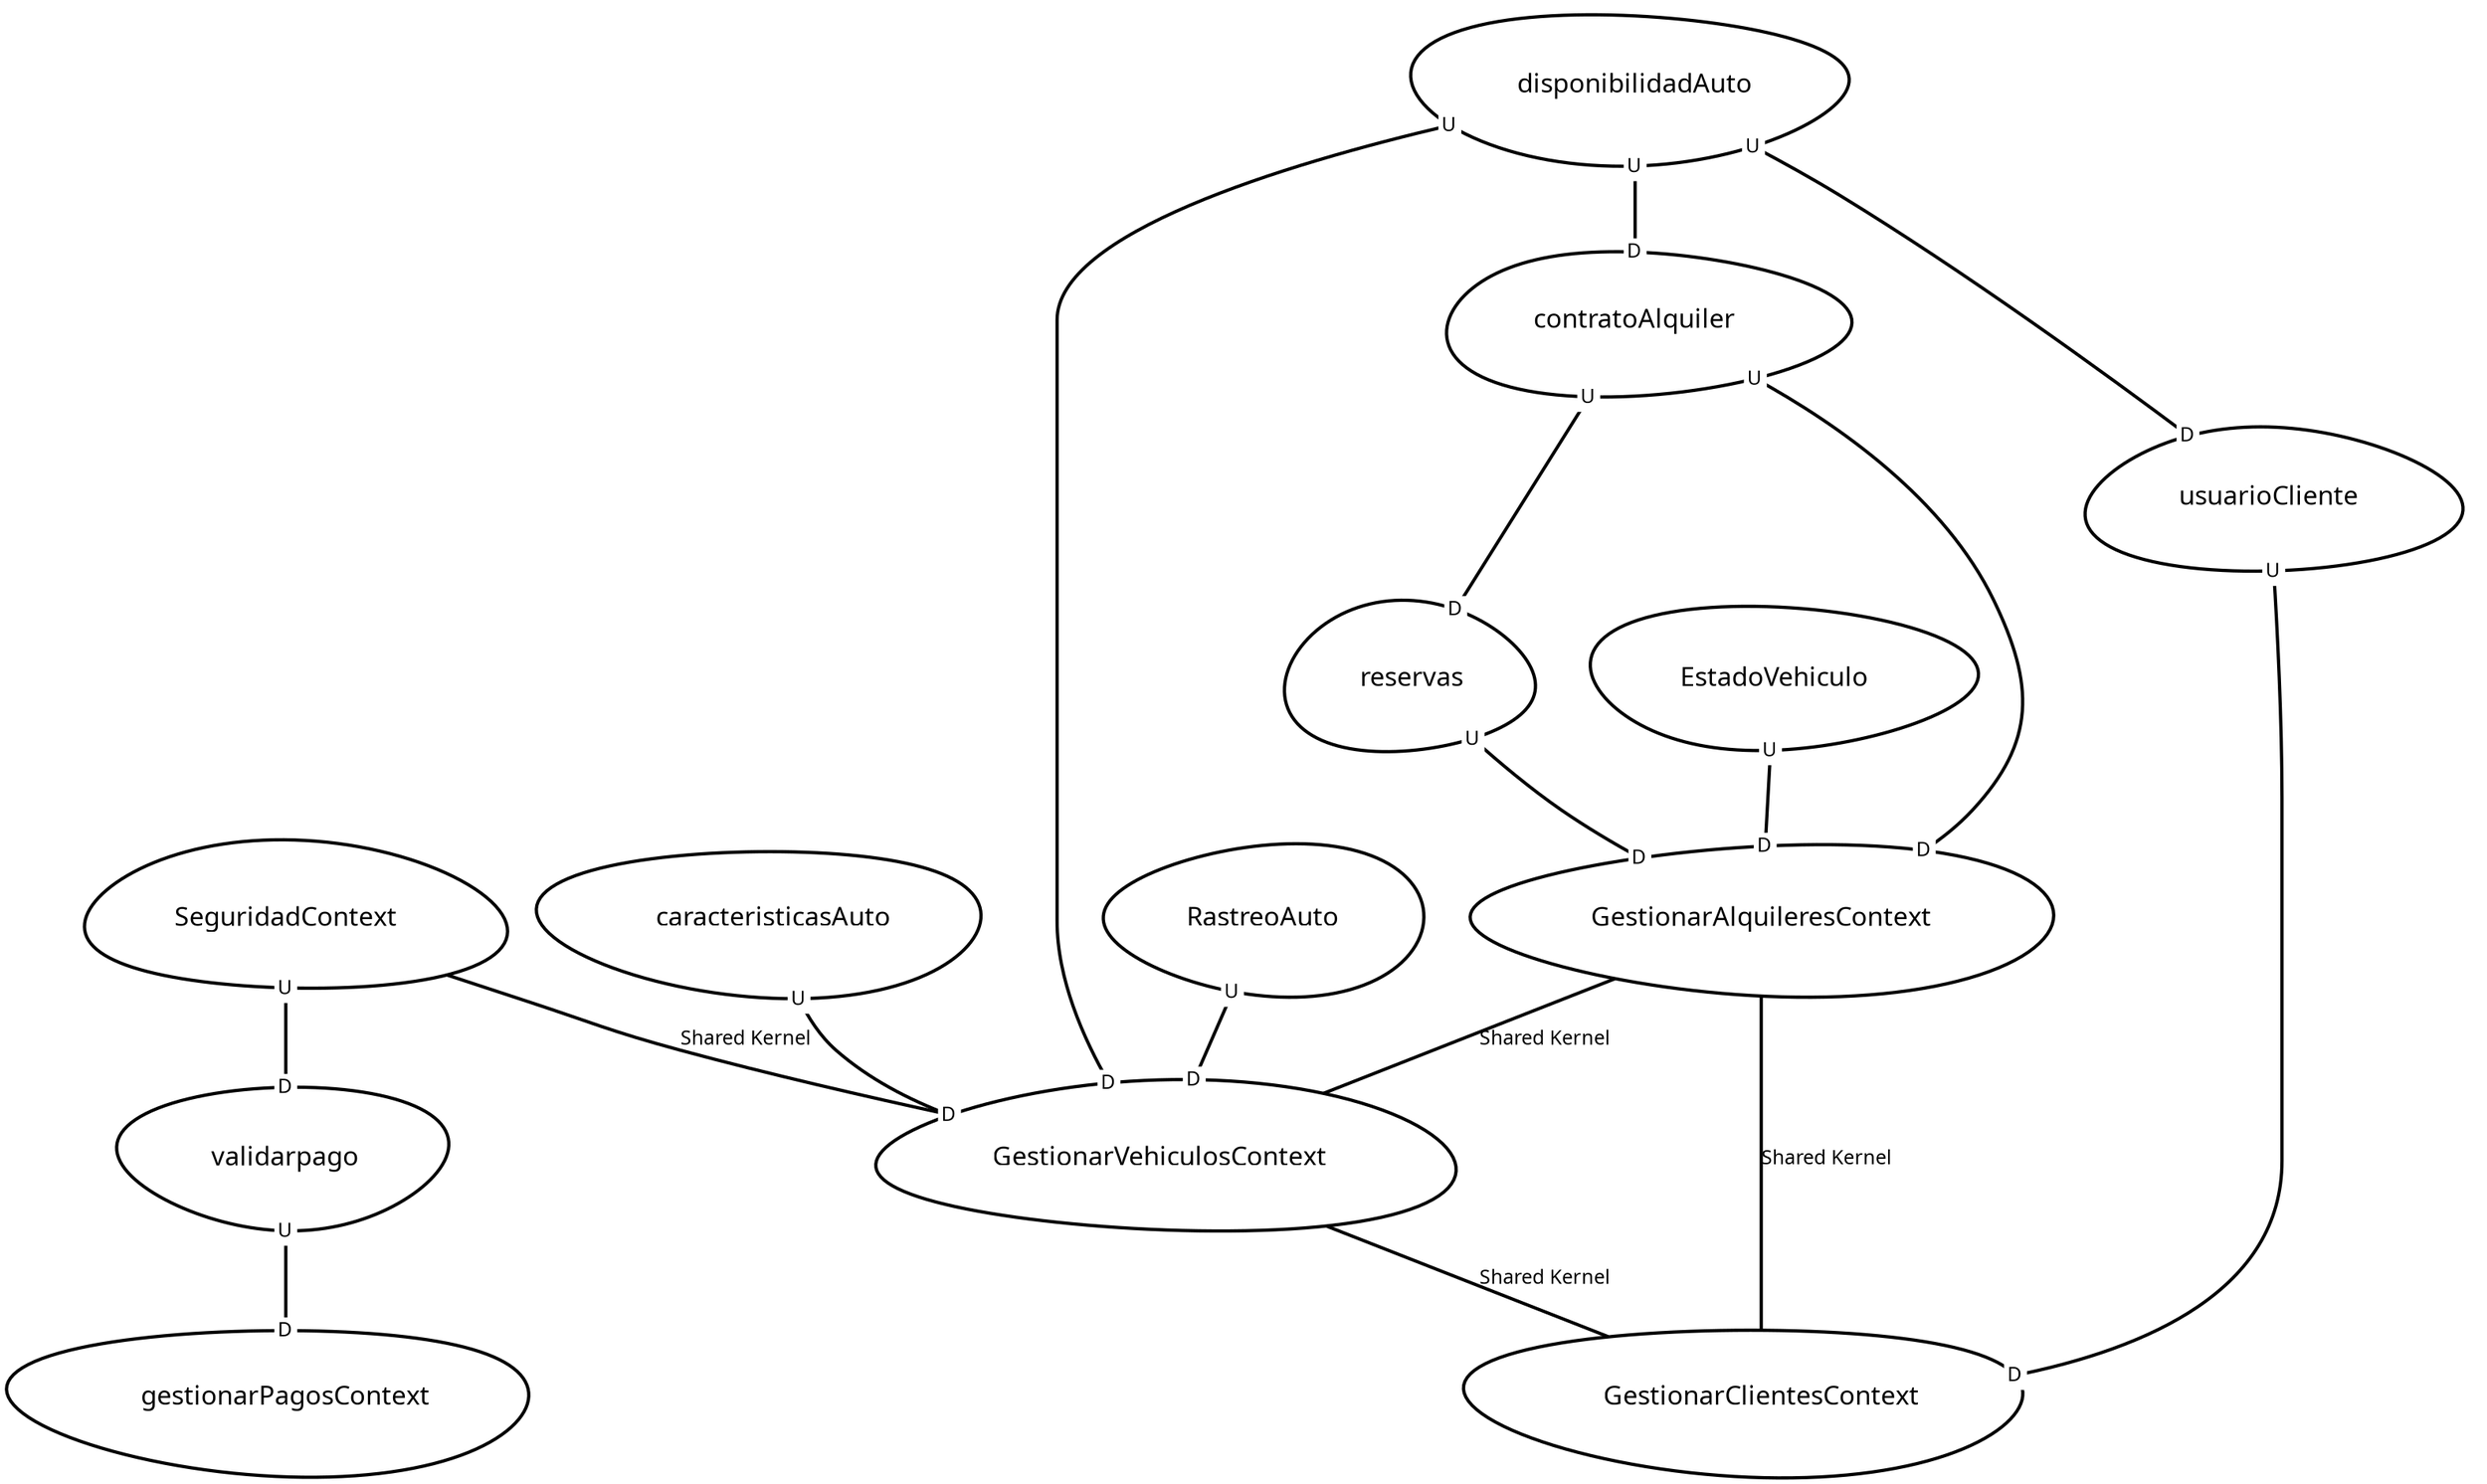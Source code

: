 digraph "ContextMapGraph" {
graph ["imagepath"="/tmp/GraphvizJava"]
"EstadoVehiculo" ["margin"="0.3","orientation"="162","shape"="egg","fontsize"="16","style"="bold","label"="EstadoVehiculo\n","fontname"="sans-serif"]
"GestionarAlquileresContext" ["margin"="0.3","orientation"="84","shape"="egg","fontsize"="16","style"="bold","label"="GestionarAlquileresContext\n","fontname"="sans-serif"]
"GestionarClientesContext" ["margin"="0.3","orientation"="309","shape"="egg","fontsize"="16","style"="bold","label"="GestionarClientesContext\n","fontname"="sans-serif"]
"GestionarVehiculosContext" ["margin"="0.3","orientation"="108","shape"="egg","fontsize"="16","style"="bold","label"="GestionarVehiculosContext\n","fontname"="sans-serif"]
"RastreoAuto" ["margin"="0.3","orientation"="86","shape"="egg","fontsize"="16","style"="bold","label"="RastreoAuto\n","fontname"="sans-serif"]
"SeguridadContext" ["margin"="0.3","orientation"="121","shape"="egg","fontsize"="16","style"="bold","label"="SeguridadContext\n","fontname"="sans-serif"]
"validarpago" ["margin"="0.3","orientation"="186","shape"="egg","fontsize"="16","style"="bold","label"="validarpago\n","fontname"="sans-serif"]
"gestionarPagosContext" ["margin"="0.3","orientation"="312","shape"="egg","fontsize"="16","style"="bold","label"="gestionarPagosContext\n","fontname"="sans-serif"]
"caracteristicasAuto" ["margin"="0.3","orientation"="311","shape"="egg","fontsize"="16","style"="bold","label"="caracteristicasAuto\n","fontname"="sans-serif"]
"contratoAlquiler" ["margin"="0.3","orientation"="27","shape"="egg","fontsize"="16","style"="bold","label"="contratoAlquiler\n","fontname"="sans-serif"]
"reservas" ["margin"="0.3","orientation"="252","shape"="egg","fontsize"="16","style"="bold","label"="reservas\n","fontname"="sans-serif"]
"disponibilidadAuto" ["margin"="0.3","orientation"="290","shape"="egg","fontsize"="16","style"="bold","label"="disponibilidadAuto\n","fontname"="sans-serif"]
"usuarioCliente" ["margin"="0.3","orientation"="9","shape"="egg","fontsize"="16","style"="bold","label"="usuarioCliente\n","fontname"="sans-serif"]
"EstadoVehiculo" -> "GestionarAlquileresContext" ["headlabel"=<<table cellspacing="0" cellborder="0" border="0">
<tr><td bgcolor="white">D</td></tr>
</table>>,"labeldistance"="0","fontsize"="12","taillabel"=<<table cellspacing="0" cellborder="0" border="0">
<tr><td bgcolor="white">U</td></tr>
</table>>,"style"="bold","label"="                                        ","dir"="none","fontname"="sans-serif"]
"GestionarAlquileresContext" -> "GestionarClientesContext" ["fontsize"="12","style"="bold","label"="Shared Kernel","dir"="none","fontname"="sans-serif"]
"GestionarAlquileresContext" -> "GestionarVehiculosContext" ["fontsize"="12","style"="bold","label"="Shared Kernel","dir"="none","fontname"="sans-serif"]
"GestionarVehiculosContext" -> "GestionarClientesContext" ["fontsize"="12","style"="bold","label"="Shared Kernel","dir"="none","fontname"="sans-serif"]
"RastreoAuto" -> "GestionarVehiculosContext" ["headlabel"=<<table cellspacing="0" cellborder="0" border="0">
<tr><td bgcolor="white">D</td></tr>
</table>>,"labeldistance"="0","fontsize"="12","taillabel"=<<table cellspacing="0" cellborder="0" border="0">
<tr><td bgcolor="white">U</td></tr>
</table>>,"style"="bold","label"="                                        ","dir"="none","fontname"="sans-serif"]
"SeguridadContext" -> "validarpago" ["headlabel"=<<table cellspacing="0" cellborder="0" border="0">
<tr><td bgcolor="white">D</td></tr>
</table>>,"labeldistance"="0","fontsize"="12","taillabel"=<<table cellspacing="0" cellborder="0" border="0">
<tr><td bgcolor="white">U</td></tr>
</table>>,"style"="bold","label"="                                        ","dir"="none","fontname"="sans-serif"]
"SeguridadContext" -> "GestionarVehiculosContext" ["fontsize"="12","style"="bold","label"="Shared Kernel","dir"="none","fontname"="sans-serif"]
"validarpago" -> "gestionarPagosContext" ["headlabel"=<<table cellspacing="0" cellborder="0" border="0">
<tr><td bgcolor="white">D</td></tr>
</table>>,"labeldistance"="0","fontsize"="12","taillabel"=<<table cellspacing="0" cellborder="0" border="0">
<tr><td bgcolor="white">U</td></tr>
</table>>,"style"="bold","label"="                                        ","dir"="none","fontname"="sans-serif"]
"caracteristicasAuto" -> "GestionarVehiculosContext" ["headlabel"=<<table cellspacing="0" cellborder="0" border="0">
<tr><td bgcolor="white">D</td></tr>
</table>>,"labeldistance"="0","fontsize"="12","taillabel"=<<table cellspacing="0" cellborder="0" border="0">
<tr><td bgcolor="white">U</td></tr>
</table>>,"style"="bold","label"="                                        ","dir"="none","fontname"="sans-serif"]
"contratoAlquiler" -> "reservas" ["headlabel"=<<table cellspacing="0" cellborder="0" border="0">
<tr><td bgcolor="white">D</td></tr>
</table>>,"labeldistance"="0","fontsize"="12","taillabel"=<<table cellspacing="0" cellborder="0" border="0">
<tr><td bgcolor="white">U</td></tr>
</table>>,"style"="bold","label"="                                        ","dir"="none","fontname"="sans-serif"]
"contratoAlquiler" -> "GestionarAlquileresContext" ["headlabel"=<<table cellspacing="0" cellborder="0" border="0">
<tr><td bgcolor="white">D</td></tr>
</table>>,"labeldistance"="0","fontsize"="12","taillabel"=<<table cellspacing="0" cellborder="0" border="0">
<tr><td bgcolor="white">U</td></tr>
</table>>,"style"="bold","label"="                                        ","dir"="none","fontname"="sans-serif"]
"reservas" -> "GestionarAlquileresContext" ["headlabel"=<<table cellspacing="0" cellborder="0" border="0">
<tr><td bgcolor="white">D</td></tr>
</table>>,"labeldistance"="0","fontsize"="12","taillabel"=<<table cellspacing="0" cellborder="0" border="0">
<tr><td bgcolor="white">U</td></tr>
</table>>,"style"="bold","label"="                                        ","dir"="none","fontname"="sans-serif"]
"disponibilidadAuto" -> "GestionarVehiculosContext" ["headlabel"=<<table cellspacing="0" cellborder="0" border="0">
<tr><td bgcolor="white">D</td></tr>
</table>>,"labeldistance"="0","fontsize"="12","taillabel"=<<table cellspacing="0" cellborder="0" border="0">
<tr><td bgcolor="white">U</td></tr>
</table>>,"style"="bold","label"="                                        ","dir"="none","fontname"="sans-serif"]
"disponibilidadAuto" -> "usuarioCliente" ["headlabel"=<<table cellspacing="0" cellborder="0" border="0">
<tr><td bgcolor="white">D</td></tr>
</table>>,"labeldistance"="0","fontsize"="12","taillabel"=<<table cellspacing="0" cellborder="0" border="0">
<tr><td bgcolor="white">U</td></tr>
</table>>,"style"="bold","label"="                                        ","dir"="none","fontname"="sans-serif"]
"disponibilidadAuto" -> "contratoAlquiler" ["headlabel"=<<table cellspacing="0" cellborder="0" border="0">
<tr><td bgcolor="white">D</td></tr>
</table>>,"labeldistance"="0","fontsize"="12","taillabel"=<<table cellspacing="0" cellborder="0" border="0">
<tr><td bgcolor="white">U</td></tr>
</table>>,"style"="bold","label"="                                        ","dir"="none","fontname"="sans-serif"]
"usuarioCliente" -> "GestionarClientesContext" ["headlabel"=<<table cellspacing="0" cellborder="0" border="0">
<tr><td bgcolor="white">D</td></tr>
</table>>,"labeldistance"="0","fontsize"="12","taillabel"=<<table cellspacing="0" cellborder="0" border="0">
<tr><td bgcolor="white">U</td></tr>
</table>>,"style"="bold","label"="                                        ","dir"="none","fontname"="sans-serif"]
}